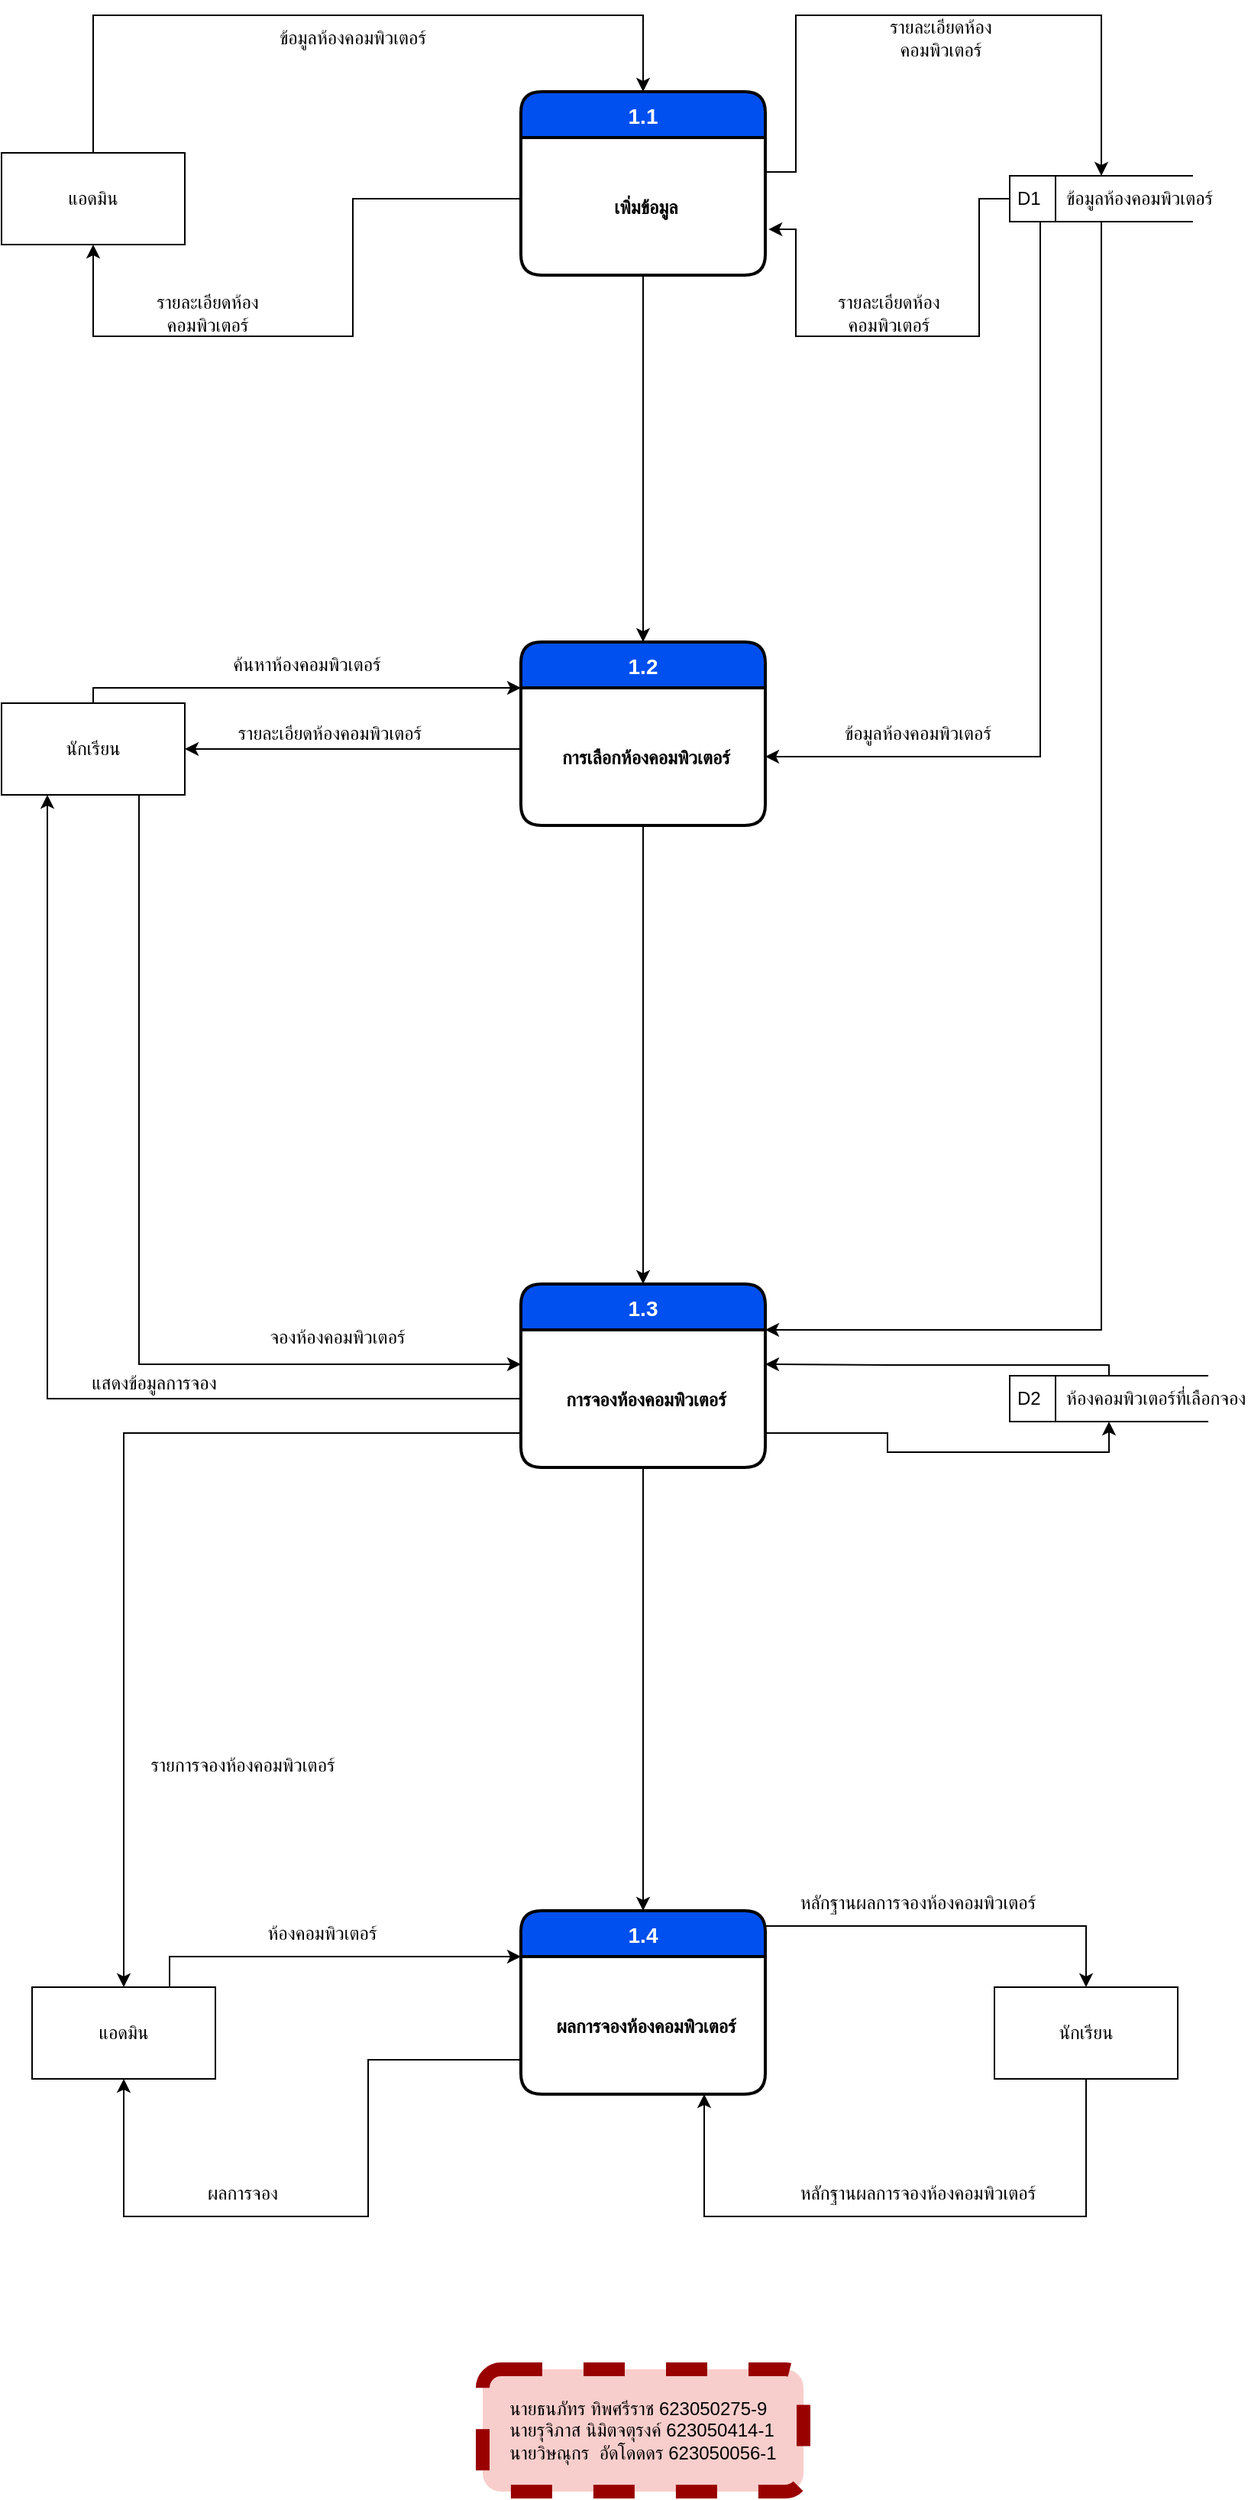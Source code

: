 <mxfile version="12.9.7" type="device"><diagram id="DG3uNXVhi8jarSZYfvvV" name="Page-1"><mxGraphModel dx="1038" dy="580" grid="1" gridSize="10" guides="1" tooltips="1" connect="1" arrows="1" fold="1" page="1" pageScale="1" pageWidth="850" pageHeight="1100" math="0" shadow="0"><root><mxCell id="0"/><mxCell id="1" parent="0"/><mxCell id="ycfVDRniUgc39uYdeZFV-1" style="edgeStyle=orthogonalEdgeStyle;rounded=0;orthogonalLoop=1;jettySize=auto;html=1;entryX=0.5;entryY=0;entryDx=0;entryDy=0;" edge="1" parent="1" source="ycfVDRniUgc39uYdeZFV-2" target="ycfVDRniUgc39uYdeZFV-6"><mxGeometry relative="1" as="geometry"><Array as="points"><mxPoint x="390" y="250"/><mxPoint x="750" y="250"/></Array></mxGeometry></mxCell><mxCell id="ycfVDRniUgc39uYdeZFV-2" value="แอดมิน" style="rounded=0;whiteSpace=wrap;html=1;strokeColor=#000000;fillColor=#ffffff;gradientColor=none;align=center;" vertex="1" parent="1"><mxGeometry x="330" y="340" width="120" height="60" as="geometry"/></mxCell><mxCell id="ycfVDRniUgc39uYdeZFV-3" style="edgeStyle=orthogonalEdgeStyle;rounded=0;orthogonalLoop=1;jettySize=auto;html=1;exitX=0.5;exitY=0;exitDx=0;exitDy=0;entryX=0;entryY=0.25;entryDx=0;entryDy=0;" edge="1" parent="1" source="ycfVDRniUgc39uYdeZFV-5" target="ycfVDRniUgc39uYdeZFV-19"><mxGeometry relative="1" as="geometry"><Array as="points"><mxPoint x="390" y="690"/></Array></mxGeometry></mxCell><mxCell id="ycfVDRniUgc39uYdeZFV-4" style="edgeStyle=orthogonalEdgeStyle;rounded=0;orthogonalLoop=1;jettySize=auto;html=1;exitX=0.75;exitY=1;exitDx=0;exitDy=0;entryX=0;entryY=0.25;entryDx=0;entryDy=0;" edge="1" parent="1" source="ycfVDRniUgc39uYdeZFV-5" target="ycfVDRniUgc39uYdeZFV-26"><mxGeometry relative="1" as="geometry"/></mxCell><mxCell id="ycfVDRniUgc39uYdeZFV-5" value="นักเรียน" style="rounded=0;whiteSpace=wrap;html=1;strokeColor=#000000;fillColor=#ffffff;gradientColor=none;align=center;" vertex="1" parent="1"><mxGeometry x="330" y="700" width="120" height="60" as="geometry"/></mxCell><mxCell id="ycfVDRniUgc39uYdeZFV-6" value="1.1" style="swimlane;childLayout=stackLayout;horizontal=1;startSize=30;horizontalStack=0;rounded=1;fontSize=14;fontStyle=1;strokeWidth=2;resizeParent=0;resizeLast=1;shadow=0;dashed=0;align=center;fillColor=#0050ef;strokeColor=#000000;fontColor=#ffffff;verticalAlign=middle;" vertex="1" parent="1"><mxGeometry x="670" y="300" width="160" height="120" as="geometry"/></mxCell><mxCell id="ycfVDRniUgc39uYdeZFV-7" value="เพิ่มข้อมูล" style="align=center;strokeColor=none;fillColor=none;spacingLeft=4;fontSize=12;verticalAlign=middle;resizable=0;rotatable=0;part=1;fontStyle=1" vertex="1" parent="ycfVDRniUgc39uYdeZFV-6"><mxGeometry y="30" width="160" height="90" as="geometry"/></mxCell><mxCell id="ycfVDRniUgc39uYdeZFV-8" value="&lt;div style=&quot;text-align: left&quot;&gt;&lt;span&gt;นายธนภัทร ทิพศรีราช 623050275-9&lt;/span&gt;&lt;/div&gt;&lt;div style=&quot;text-align: left&quot;&gt;&lt;span style=&quot;text-indent: 0.5in&quot;&gt;นายรุจิภาส นิมิตจตุรงค์ 623050414-1&lt;/span&gt;&lt;/div&gt;&lt;div style=&quot;text-align: left&quot;&gt;&lt;span style=&quot;text-indent: 0.5in&quot;&gt;นายวิษณุกร&lt;/span&gt;&lt;span style=&quot;text-indent: 0.5in&quot;&gt;&amp;nbsp; &lt;/span&gt;&lt;span style=&quot;text-indent: 0.5in&quot;&gt;อัดโดดดร&lt;/span&gt;&lt;span style=&quot;text-indent: 0.5in&quot;&gt;&amp;nbsp;&lt;/span&gt;&lt;span style=&quot;text-indent: 0.5in&quot;&gt;623050056-1&lt;/span&gt;&lt;/div&gt;" style="rounded=1;whiteSpace=wrap;html=1;strokeColor=#990000;fillColor=#f8cecc;align=center;dashed=1;strokeWidth=9;" vertex="1" parent="1"><mxGeometry x="645" y="1790" width="210" height="80" as="geometry"/></mxCell><mxCell id="ycfVDRniUgc39uYdeZFV-9" style="edgeStyle=orthogonalEdgeStyle;rounded=0;orthogonalLoop=1;jettySize=auto;html=1;entryX=0.5;entryY=1;entryDx=0;entryDy=0;" edge="1" parent="1" source="ycfVDRniUgc39uYdeZFV-7" target="ycfVDRniUgc39uYdeZFV-2"><mxGeometry relative="1" as="geometry"><Array as="points"><mxPoint x="560" y="370"/><mxPoint x="560" y="460"/><mxPoint x="390" y="460"/></Array></mxGeometry></mxCell><mxCell id="ycfVDRniUgc39uYdeZFV-10" value="ข้อมูลห้องคอมพิวเตอร์" style="text;html=1;strokeColor=none;fillColor=none;align=center;verticalAlign=middle;whiteSpace=wrap;rounded=0;dashed=1;" vertex="1" parent="1"><mxGeometry x="510" y="240" width="100" height="50" as="geometry"/></mxCell><mxCell id="ycfVDRniUgc39uYdeZFV-11" value="รายละเอียดห้องคอมพิวเตอร์" style="text;html=1;strokeColor=none;fillColor=none;align=center;verticalAlign=middle;whiteSpace=wrap;rounded=0;dashed=1;" vertex="1" parent="1"><mxGeometry x="410" y="420" width="110" height="50" as="geometry"/></mxCell><mxCell id="ycfVDRniUgc39uYdeZFV-12" style="edgeStyle=orthogonalEdgeStyle;rounded=0;orthogonalLoop=1;jettySize=auto;html=1;exitX=0.5;exitY=1;exitDx=0;exitDy=0;entryX=1.013;entryY=0.667;entryDx=0;entryDy=0;entryPerimeter=0;" edge="1" parent="1" source="ycfVDRniUgc39uYdeZFV-15" target="ycfVDRniUgc39uYdeZFV-7"><mxGeometry relative="1" as="geometry"><Array as="points"><mxPoint x="1050" y="370"/><mxPoint x="970" y="370"/><mxPoint x="970" y="460"/><mxPoint x="850" y="460"/><mxPoint x="850" y="390"/></Array></mxGeometry></mxCell><mxCell id="ycfVDRniUgc39uYdeZFV-13" style="edgeStyle=orthogonalEdgeStyle;rounded=0;orthogonalLoop=1;jettySize=auto;html=1;exitX=0.5;exitY=1;exitDx=0;exitDy=0;entryX=1;entryY=0.5;entryDx=0;entryDy=0;" edge="1" parent="1" source="ycfVDRniUgc39uYdeZFV-15" target="ycfVDRniUgc39uYdeZFV-20"><mxGeometry relative="1" as="geometry"><Array as="points"><mxPoint x="1010" y="385"/><mxPoint x="1010" y="735"/></Array></mxGeometry></mxCell><mxCell id="ycfVDRniUgc39uYdeZFV-14" style="edgeStyle=orthogonalEdgeStyle;rounded=0;orthogonalLoop=1;jettySize=auto;html=1;exitX=0.5;exitY=1;exitDx=0;exitDy=0;entryX=1;entryY=0;entryDx=0;entryDy=0;" edge="1" parent="1" source="ycfVDRniUgc39uYdeZFV-15" target="ycfVDRniUgc39uYdeZFV-26"><mxGeometry relative="1" as="geometry"><mxPoint x="930" y="1140" as="targetPoint"/><Array as="points"><mxPoint x="1050" y="1110"/></Array></mxGeometry></mxCell><mxCell id="ycfVDRniUgc39uYdeZFV-15" value="D1&amp;nbsp; &amp;nbsp; &amp;nbsp;ข้อมูลห้องคอมพิวเตอร์" style="html=1;dashed=0;whitespace=wrap;shape=mxgraph.dfd.dataStoreID;align=left;spacingLeft=3;points=[[0,0],[0.5,0],[1,0],[0,0.5],[1,0.5],[0,1],[0.5,1],[1,1]];strokeColor=#000000;strokeWidth=1;fillColor=#ffffff;gradientColor=none;" vertex="1" parent="1"><mxGeometry x="990" y="355" width="120" height="30" as="geometry"/></mxCell><mxCell id="ycfVDRniUgc39uYdeZFV-16" value="รายละเอียดห้องคอมพิวเตอร์" style="text;html=1;strokeColor=none;fillColor=none;align=center;verticalAlign=middle;whiteSpace=wrap;rounded=0;dashed=1;" vertex="1" parent="1"><mxGeometry x="856" y="420" width="110" height="50" as="geometry"/></mxCell><mxCell id="ycfVDRniUgc39uYdeZFV-17" value="รายละเอียดห้องคอมพิวเตอร์" style="text;html=1;strokeColor=none;fillColor=none;align=center;verticalAlign=middle;whiteSpace=wrap;rounded=0;dashed=1;" vertex="1" parent="1"><mxGeometry x="890" y="240" width="110" height="50" as="geometry"/></mxCell><mxCell id="ycfVDRniUgc39uYdeZFV-18" style="edgeStyle=orthogonalEdgeStyle;rounded=0;orthogonalLoop=1;jettySize=auto;html=1;exitX=0.5;exitY=1;exitDx=0;exitDy=0;entryX=0.5;entryY=0;entryDx=0;entryDy=0;" edge="1" parent="1" source="ycfVDRniUgc39uYdeZFV-7" target="ycfVDRniUgc39uYdeZFV-19"><mxGeometry relative="1" as="geometry"/></mxCell><mxCell id="ycfVDRniUgc39uYdeZFV-19" value="1.2" style="swimlane;childLayout=stackLayout;horizontal=1;startSize=30;horizontalStack=0;rounded=1;fontSize=14;fontStyle=1;strokeWidth=2;resizeParent=0;resizeLast=1;shadow=0;dashed=0;align=center;fillColor=#0050ef;strokeColor=#000000;fontColor=#ffffff;verticalAlign=middle;" vertex="1" parent="1"><mxGeometry x="670" y="660" width="160" height="120" as="geometry"/></mxCell><mxCell id="ycfVDRniUgc39uYdeZFV-20" value="การเลือกห้องคอมพิวเตอร์" style="align=center;strokeColor=none;fillColor=none;spacingLeft=4;fontSize=12;verticalAlign=middle;resizable=0;rotatable=0;part=1;fontStyle=1" vertex="1" parent="ycfVDRniUgc39uYdeZFV-19"><mxGeometry y="30" width="160" height="90" as="geometry"/></mxCell><mxCell id="ycfVDRniUgc39uYdeZFV-21" value="ค้นหาห้องคอมพิวเตอร์" style="text;html=1;strokeColor=none;fillColor=none;align=center;verticalAlign=middle;whiteSpace=wrap;rounded=0;dashed=1;" vertex="1" parent="1"><mxGeometry x="480" y="650" width="100" height="50" as="geometry"/></mxCell><mxCell id="ycfVDRniUgc39uYdeZFV-22" value="รายละเอียดห้องคอมพิวเตอร์" style="text;html=1;strokeColor=none;fillColor=none;align=center;verticalAlign=middle;whiteSpace=wrap;rounded=0;dashed=1;" vertex="1" parent="1"><mxGeometry x="470" y="695" width="150" height="50" as="geometry"/></mxCell><mxCell id="ycfVDRniUgc39uYdeZFV-23" style="edgeStyle=orthogonalEdgeStyle;rounded=0;orthogonalLoop=1;jettySize=auto;html=1;exitX=1;exitY=0.25;exitDx=0;exitDy=0;" edge="1" parent="1" source="ycfVDRniUgc39uYdeZFV-7" target="ycfVDRniUgc39uYdeZFV-15"><mxGeometry relative="1" as="geometry"><mxPoint x="870" y="210" as="targetPoint"/><Array as="points"><mxPoint x="850" y="353"/><mxPoint x="850" y="250"/><mxPoint x="1050" y="250"/></Array></mxGeometry></mxCell><mxCell id="ycfVDRniUgc39uYdeZFV-24" value="ข้อมูลห้องคอมพิวเตอร์" style="text;html=1;strokeColor=none;fillColor=none;align=center;verticalAlign=middle;whiteSpace=wrap;rounded=0;dashed=1;" vertex="1" parent="1"><mxGeometry x="880" y="695" width="100" height="50" as="geometry"/></mxCell><mxCell id="ycfVDRniUgc39uYdeZFV-25" value="1.3" style="swimlane;childLayout=stackLayout;horizontal=1;startSize=30;horizontalStack=0;rounded=1;fontSize=14;fontStyle=1;strokeWidth=2;resizeParent=0;resizeLast=1;shadow=0;dashed=0;align=center;fillColor=#0050ef;strokeColor=#000000;fontColor=#ffffff;verticalAlign=middle;" vertex="1" parent="1"><mxGeometry x="670" y="1080" width="160" height="120" as="geometry"/></mxCell><mxCell id="ycfVDRniUgc39uYdeZFV-26" value="การจองห้องคอมพิวเตอร์" style="align=center;strokeColor=none;fillColor=none;spacingLeft=4;fontSize=12;verticalAlign=middle;resizable=0;rotatable=0;part=1;fontStyle=1" vertex="1" parent="ycfVDRniUgc39uYdeZFV-25"><mxGeometry y="30" width="160" height="90" as="geometry"/></mxCell><mxCell id="ycfVDRniUgc39uYdeZFV-27" style="edgeStyle=orthogonalEdgeStyle;rounded=0;orthogonalLoop=1;jettySize=auto;html=1;exitX=0.5;exitY=1;exitDx=0;exitDy=0;entryX=0.5;entryY=0;entryDx=0;entryDy=0;" edge="1" parent="1" source="ycfVDRniUgc39uYdeZFV-20" target="ycfVDRniUgc39uYdeZFV-25"><mxGeometry relative="1" as="geometry"/></mxCell><mxCell id="ycfVDRniUgc39uYdeZFV-28" style="edgeStyle=orthogonalEdgeStyle;rounded=0;orthogonalLoop=1;jettySize=auto;html=1;exitX=0;exitY=0.5;exitDx=0;exitDy=0;entryX=1;entryY=0.5;entryDx=0;entryDy=0;" edge="1" parent="1" source="ycfVDRniUgc39uYdeZFV-20" target="ycfVDRniUgc39uYdeZFV-5"><mxGeometry relative="1" as="geometry"><Array as="points"><mxPoint x="670" y="730"/></Array></mxGeometry></mxCell><mxCell id="ycfVDRniUgc39uYdeZFV-29" style="edgeStyle=orthogonalEdgeStyle;rounded=0;orthogonalLoop=1;jettySize=auto;html=1;exitX=0;exitY=0.5;exitDx=0;exitDy=0;entryX=0.25;entryY=1;entryDx=0;entryDy=0;" edge="1" parent="1" source="ycfVDRniUgc39uYdeZFV-26" target="ycfVDRniUgc39uYdeZFV-5"><mxGeometry relative="1" as="geometry"/></mxCell><mxCell id="ycfVDRniUgc39uYdeZFV-30" value="จองห้องคอมพิวเตอร์" style="text;html=1;strokeColor=none;fillColor=none;align=center;verticalAlign=middle;whiteSpace=wrap;rounded=0;dashed=1;" vertex="1" parent="1"><mxGeometry x="500" y="1090" width="100" height="50" as="geometry"/></mxCell><mxCell id="ycfVDRniUgc39uYdeZFV-31" value="แสดงข้อมูลการจอง" style="text;html=1;strokeColor=none;fillColor=none;align=center;verticalAlign=middle;whiteSpace=wrap;rounded=0;dashed=1;" vertex="1" parent="1"><mxGeometry x="340" y="1120" width="180" height="50" as="geometry"/></mxCell><mxCell id="ycfVDRniUgc39uYdeZFV-32" style="edgeStyle=orthogonalEdgeStyle;rounded=0;orthogonalLoop=1;jettySize=auto;html=1;exitX=0.5;exitY=0;exitDx=0;exitDy=0;entryX=1;entryY=0.25;entryDx=0;entryDy=0;" edge="1" parent="1" source="ycfVDRniUgc39uYdeZFV-33" target="ycfVDRniUgc39uYdeZFV-26"><mxGeometry relative="1" as="geometry"><Array as="points"><mxPoint x="1055" y="1133"/><mxPoint x="910" y="1133"/></Array></mxGeometry></mxCell><mxCell id="ycfVDRniUgc39uYdeZFV-33" value="D2&amp;nbsp; &amp;nbsp; &amp;nbsp;ห้องคอมพิวเตอร์ที่เลือกจอง" style="html=1;dashed=0;whitespace=wrap;shape=mxgraph.dfd.dataStoreID;align=left;spacingLeft=3;points=[[0,0],[0.5,0],[1,0],[0,0.5],[1,0.5],[0,1],[0.5,1],[1,1]];strokeColor=#000000;strokeWidth=1;fillColor=#ffffff;gradientColor=none;" vertex="1" parent="1"><mxGeometry x="990" y="1140" width="130" height="30" as="geometry"/></mxCell><mxCell id="ycfVDRniUgc39uYdeZFV-34" style="edgeStyle=orthogonalEdgeStyle;rounded=0;orthogonalLoop=1;jettySize=auto;html=1;exitX=1;exitY=0.75;exitDx=0;exitDy=0;entryX=0.5;entryY=1;entryDx=0;entryDy=0;" edge="1" parent="1" source="ycfVDRniUgc39uYdeZFV-26" target="ycfVDRniUgc39uYdeZFV-33"><mxGeometry relative="1" as="geometry"/></mxCell><mxCell id="ycfVDRniUgc39uYdeZFV-35" value="1.4" style="swimlane;childLayout=stackLayout;horizontal=1;startSize=30;horizontalStack=0;rounded=1;fontSize=14;fontStyle=1;strokeWidth=2;resizeParent=0;resizeLast=1;shadow=0;dashed=0;align=center;fillColor=#0050ef;strokeColor=#000000;fontColor=#ffffff;verticalAlign=middle;" vertex="1" parent="1"><mxGeometry x="670" y="1490" width="160" height="120" as="geometry"/></mxCell><mxCell id="ycfVDRniUgc39uYdeZFV-36" value="ผลการจองห้องคอมพิวเตอร์" style="align=center;strokeColor=none;fillColor=none;spacingLeft=4;fontSize=12;verticalAlign=middle;resizable=0;rotatable=0;part=1;fontStyle=1" vertex="1" parent="ycfVDRniUgc39uYdeZFV-35"><mxGeometry y="30" width="160" height="90" as="geometry"/></mxCell><mxCell id="ycfVDRniUgc39uYdeZFV-37" style="edgeStyle=orthogonalEdgeStyle;rounded=0;orthogonalLoop=1;jettySize=auto;html=1;exitX=0.5;exitY=1;exitDx=0;exitDy=0;entryX=0.5;entryY=0;entryDx=0;entryDy=0;" edge="1" parent="1" source="ycfVDRniUgc39uYdeZFV-26" target="ycfVDRniUgc39uYdeZFV-35"><mxGeometry relative="1" as="geometry"/></mxCell><mxCell id="ycfVDRniUgc39uYdeZFV-38" style="edgeStyle=orthogonalEdgeStyle;rounded=0;orthogonalLoop=1;jettySize=auto;html=1;exitX=0;exitY=0.75;exitDx=0;exitDy=0;" edge="1" parent="1" source="ycfVDRniUgc39uYdeZFV-26" target="ycfVDRniUgc39uYdeZFV-40"><mxGeometry relative="1" as="geometry"><mxPoint x="450" y="1450" as="targetPoint"/><Array as="points"><mxPoint x="410" y="1178"/></Array></mxGeometry></mxCell><mxCell id="ycfVDRniUgc39uYdeZFV-39" style="edgeStyle=orthogonalEdgeStyle;rounded=0;orthogonalLoop=1;jettySize=auto;html=1;exitX=0.75;exitY=0;exitDx=0;exitDy=0;entryX=0;entryY=0.25;entryDx=0;entryDy=0;" edge="1" parent="1" source="ycfVDRniUgc39uYdeZFV-40" target="ycfVDRniUgc39uYdeZFV-35"><mxGeometry relative="1" as="geometry"/></mxCell><mxCell id="ycfVDRniUgc39uYdeZFV-40" value="แอดมิน" style="rounded=0;whiteSpace=wrap;html=1;strokeColor=#000000;fillColor=#ffffff;gradientColor=none;align=center;" vertex="1" parent="1"><mxGeometry x="350" y="1540" width="120" height="60" as="geometry"/></mxCell><mxCell id="ycfVDRniUgc39uYdeZFV-41" style="edgeStyle=orthogonalEdgeStyle;rounded=0;orthogonalLoop=1;jettySize=auto;html=1;exitX=0;exitY=0.75;exitDx=0;exitDy=0;entryX=0.5;entryY=1;entryDx=0;entryDy=0;" edge="1" parent="1" source="ycfVDRniUgc39uYdeZFV-36" target="ycfVDRniUgc39uYdeZFV-40"><mxGeometry relative="1" as="geometry"><Array as="points"><mxPoint x="570" y="1588"/><mxPoint x="570" y="1690"/><mxPoint x="410" y="1690"/></Array></mxGeometry></mxCell><mxCell id="ycfVDRniUgc39uYdeZFV-42" value="รายการจองห้องคอมพิวเตอร์" style="text;html=1;strokeColor=none;fillColor=none;align=center;verticalAlign=middle;whiteSpace=wrap;rounded=0;dashed=1;" vertex="1" parent="1"><mxGeometry x="398" y="1370" width="180" height="50" as="geometry"/></mxCell><mxCell id="ycfVDRniUgc39uYdeZFV-43" value="ห้องคอมพิวเตอร์" style="text;html=1;strokeColor=none;fillColor=none;align=center;verticalAlign=middle;whiteSpace=wrap;rounded=0;dashed=1;" vertex="1" parent="1"><mxGeometry x="450" y="1480" width="180" height="50" as="geometry"/></mxCell><mxCell id="ycfVDRniUgc39uYdeZFV-44" value="ผลการจอง" style="text;html=1;strokeColor=none;fillColor=none;align=center;verticalAlign=middle;whiteSpace=wrap;rounded=0;dashed=1;" vertex="1" parent="1"><mxGeometry x="398" y="1650" width="180" height="50" as="geometry"/></mxCell><mxCell id="ycfVDRniUgc39uYdeZFV-45" style="edgeStyle=orthogonalEdgeStyle;rounded=0;orthogonalLoop=1;jettySize=auto;html=1;exitX=0.5;exitY=1;exitDx=0;exitDy=0;entryX=0.75;entryY=1;entryDx=0;entryDy=0;" edge="1" parent="1" source="ycfVDRniUgc39uYdeZFV-46" target="ycfVDRniUgc39uYdeZFV-36"><mxGeometry relative="1" as="geometry"><Array as="points"><mxPoint x="1040" y="1690"/><mxPoint x="790" y="1690"/></Array></mxGeometry></mxCell><mxCell id="ycfVDRniUgc39uYdeZFV-46" value="นักเรียน" style="rounded=0;whiteSpace=wrap;html=1;strokeColor=#000000;fillColor=#ffffff;gradientColor=none;align=center;" vertex="1" parent="1"><mxGeometry x="980" y="1540" width="120" height="60" as="geometry"/></mxCell><mxCell id="ycfVDRniUgc39uYdeZFV-47" style="edgeStyle=orthogonalEdgeStyle;rounded=0;orthogonalLoop=1;jettySize=auto;html=1;exitX=1;exitY=0;exitDx=0;exitDy=0;entryX=0.5;entryY=0;entryDx=0;entryDy=0;" edge="1" parent="1" source="ycfVDRniUgc39uYdeZFV-36" target="ycfVDRniUgc39uYdeZFV-46"><mxGeometry relative="1" as="geometry"/></mxCell><mxCell id="ycfVDRniUgc39uYdeZFV-48" value="หลักฐานผลการจองห้องคอมพิวเตอร์" style="text;html=1;strokeColor=none;fillColor=none;align=center;verticalAlign=middle;whiteSpace=wrap;rounded=0;dashed=1;" vertex="1" parent="1"><mxGeometry x="840" y="1460" width="180" height="50" as="geometry"/></mxCell><mxCell id="ycfVDRniUgc39uYdeZFV-49" value="&lt;span style=&quot;white-space: normal&quot;&gt;หลักฐานผลการจองห้องคอมพิวเตอร์&lt;/span&gt;" style="text;html=1;strokeColor=none;fillColor=none;align=center;verticalAlign=middle;whiteSpace=wrap;rounded=0;dashed=1;" vertex="1" parent="1"><mxGeometry x="840" y="1650" width="180" height="50" as="geometry"/></mxCell></root></mxGraphModel></diagram></mxfile>